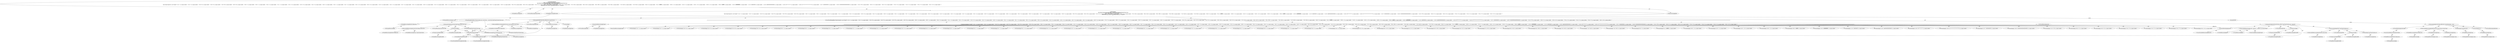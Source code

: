 digraph "testIgnoreNone#?" {
0 [label="3:CtTypeReferenceImpl@void" shape=ellipse]
1 [label="3:CtVirtualElement@testIgnoreNone" shape=ellipse]
2 [label="3:CtTypeReferenceImpl@Exception" shape=ellipse]
3 [label="3:CtPackageReferenceImpl@java.lang" shape=ellipse]
4 [label="4:CtTypeReferenceImpl@DefaultConfiguration" shape=ellipse]
5 [label="4:CtPackageReferenceImpl@" shape=ellipse]
6 [label="4:CtExecutableReferenceImpl@createCheckConfig(java.lang.Class)" shape=ellipse]
7 [label="4:CtTypeReferenceImpl@DefaultConfiguration" shape=ellipse]
8 [label="4:CtTypeReferenceImpl@Class<MagicNumberCheck>" shape=ellipse]
9 [label="4:CtVirtualElement@createCheckConfig" shape=ellipse]
10 [label="4:CtTypeAccessImpl@PlaceHold" shape=ellipse]
11 [label="4:CtTypeReferenceImpl@PlaceHold" shape=ellipse]
12 [label="4:CtThisAccessImpl@" shape=ellipse]
13 [label="4:CtTypeReferenceImpl@PlaceHold" shape=ellipse]
14 [label="4:CtFieldReferenceImpl@MagicNumberCheck.class" shape=ellipse]
15 [label="4:CtTypeReferenceImpl@MagicNumberCheck" shape=ellipse]
16 [label="4:CtTypeReferenceImpl@Class" shape=ellipse]
17 [label="4:CtFieldReadImpl@MagicNumberCheck.class" shape=ellipse]
18 [label="4:CtTypeAccessImpl@MagicNumberCheck" shape=ellipse]
19 [label="4:CtInvocationImpl@createCheckConfig(MagicNumberCheck.class)" shape=ellipse]
20 [label="4:CtVirtualElement@checkConfig" shape=ellipse]
21 [label="4:CtLocalVariableImpl@final DefaultConfiguration checkConfig = createCheckConfig(MagicNumberCheck.class)" shape=ellipse]
22 [label="5:CtExecutableReferenceImpl@addAttribute(java.lang.String,java.lang.String)" shape=ellipse]
23 [label="5:CtTypeReferenceImpl@DefaultConfiguration" shape=ellipse]
24 [label="5:CtTypeReferenceImpl@String" shape=ellipse]
25 [label="5:CtTypeReferenceImpl@String" shape=ellipse]
26 [label="5:CtVirtualElement@addAttribute" shape=ellipse]
27 [label="5:CtVariableReadImpl@checkConfig" shape=ellipse]
28 [label="5:CtLocalVariableReferenceImpl@checkConfig" shape=ellipse]
29 [label="5:CtLiteralImpl@\"ignoreNumbers\"" shape=ellipse]
30 [label="5:CtTypeReferenceImpl@String" shape=ellipse]
31 [label="5:CtLiteralImpl@\"\"" shape=ellipse]
32 [label="5:CtTypeReferenceImpl@String" shape=ellipse]
33 [label="5:CtInvocationImpl@checkConfig.addAttribute(\"ignoreNumbers\", \"\")" shape=ellipse]
34 [label="6:CtVirtualElement@String[]" shape=ellipse]
35 [label="6:CtArrayTypeReferenceImpl@String[]" shape=ellipse]
36 [label="6:CtTypeReferenceImpl@String" shape=ellipse]
37 [label="7:CtNewArrayImpl@new String[]\{ \"21:24: '1' is a magic number.\", \"22:25: '2' is a magic number.\", \"23:26: '0L' is a magic number.\", \"24:26: '0l' is a magic number.\", \"25:30: '0D' is a magic number.\", \"26:30: '0d' is a magic number.\", \"28:35: '2' is a magic number.\", \"30:20: '1' is a magic number.\", \"30:24: '2' is a magic number.\", \"31:21: '1' is a magic number.\", \"32:23: '1.0' is a magic number.\", \"32:29: '2.0' is a magic number.\", \"34:22: '0' is a magic number.\", \"34:29: '2' is a magic number.\", \"36:13: '1' is a magic number.\", \"36:17: '2' is a magic number.\", \"38:13: '1.0' is a magic number.\", \"38:19: '2.0' is a magic number.\", \"41:26: '3' is a magic number.\", \"42:32: '1.5' is a magic number.\", \"43:27: '3' is a magic number.\", \"43:31: '4' is a magic number.\", \"45:29: '3' is a magic number.\", \"47:23: '3' is a magic number.\", \"48:26: '1.5' is a magic number.\", \"50:22: '3' is a magic number.\", \"50:29: '5' is a magic number.\", \"50:37: '3' is a magic number.\", \"54:26: '3' is a magic number.\", \"55:39: '3' is a magic number.\", \"59:25: '00' is a magic number.\", \"60:25: '010' is a magic number.\", \"61:25: '011' is a magic number.\", \"63:30: '010L' is a magic number.\", \"64:30: '011l' is a magic number.\", \"67:23: '0x0' is a magic number.\", \"68:24: '0x10' is a magic number.\", \"69:24: '0X011' is a magic number.\", \"70:28: '0x0L' is a magic number.\", \"71:29: '0x10L' is a magic number.\", \"72:29: '0X11l' is a magic number.\", \"85:28: '3' is a magic number.\", \"92:14: '0xffffffffL' is a magic number.\", \"100:30: '+3' is a magic number.\", \"101:29: '-2' is a magic number.\", \"102:35: '+3.5' is a magic number.\", \"103:36: '-2.5' is a magic number.\", \"109:34: '0xffffffff' is a magic number.\", \"110:36: '0xffffffffffffffffL' is a magic number.\", \"111:35: '0x80000000' is a magic number.\", \"112:36: '0x8000000000000000L' is a magic number.\", \"113:36: '037777777777' is a magic number.\", \"114:38: '01777777777777777777777L' is a magic number.\", \"115:37: '020000000000' is a magic number.\", \"116:38: '01000000000000000000000L' is a magic number.\", \"131:20: '378' is a magic number.\", \"160:16: '31' is a magic number.\", \"165:16: '42' is a magic number.\", \"170:16: '13' is a magic number.\", \"174:15: '21' is a magic number.\", \"178:15: '37' is a magic number.\", \"182:15: '101' is a magic number.\" \}" shape=ellipse]
38 [label="7:CtArrayTypeReferenceImpl@String[]" shape=ellipse]
39 [label="8:CtLiteralImpl@\"21:24: '1' is a magic number.\"" shape=ellipse]
40 [label="9:CtLiteralImpl@\"22:25: '2' is a magic number.\"" shape=ellipse]
41 [label="10:CtLiteralImpl@\"23:26: '0L' is a magic number.\"" shape=ellipse]
42 [label="11:CtLiteralImpl@\"24:26: '0l' is a magic number.\"" shape=ellipse]
43 [label="12:CtLiteralImpl@\"25:30: '0D' is a magic number.\"" shape=ellipse]
44 [label="13:CtLiteralImpl@\"26:30: '0d' is a magic number.\"" shape=ellipse]
45 [label="14:CtLiteralImpl@\"28:35: '2' is a magic number.\"" shape=ellipse]
46 [label="15:CtLiteralImpl@\"30:20: '1' is a magic number.\"" shape=ellipse]
47 [label="16:CtLiteralImpl@\"30:24: '2' is a magic number.\"" shape=ellipse]
48 [label="17:CtLiteralImpl@\"31:21: '1' is a magic number.\"" shape=ellipse]
49 [label="18:CtLiteralImpl@\"32:23: '1.0' is a magic number.\"" shape=ellipse]
50 [label="19:CtLiteralImpl@\"32:29: '2.0' is a magic number.\"" shape=ellipse]
51 [label="20:CtLiteralImpl@\"34:22: '0' is a magic number.\"" shape=ellipse]
52 [label="21:CtLiteralImpl@\"34:29: '2' is a magic number.\"" shape=ellipse]
53 [label="22:CtLiteralImpl@\"36:13: '1' is a magic number.\"" shape=ellipse]
54 [label="23:CtLiteralImpl@\"36:17: '2' is a magic number.\"" shape=ellipse]
55 [label="24:CtLiteralImpl@\"38:13: '1.0' is a magic number.\"" shape=ellipse]
56 [label="25:CtLiteralImpl@\"38:19: '2.0' is a magic number.\"" shape=ellipse]
57 [label="26:CtLiteralImpl@\"41:26: '3' is a magic number.\"" shape=ellipse]
58 [label="27:CtLiteralImpl@\"42:32: '1.5' is a magic number.\"" shape=ellipse]
59 [label="28:CtLiteralImpl@\"43:27: '3' is a magic number.\"" shape=ellipse]
60 [label="29:CtLiteralImpl@\"43:31: '4' is a magic number.\"" shape=ellipse]
61 [label="30:CtLiteralImpl@\"45:29: '3' is a magic number.\"" shape=ellipse]
62 [label="31:CtLiteralImpl@\"47:23: '3' is a magic number.\"" shape=ellipse]
63 [label="32:CtLiteralImpl@\"48:26: '1.5' is a magic number.\"" shape=ellipse]
64 [label="33:CtLiteralImpl@\"50:22: '3' is a magic number.\"" shape=ellipse]
65 [label="34:CtLiteralImpl@\"50:29: '5' is a magic number.\"" shape=ellipse]
66 [label="35:CtLiteralImpl@\"50:37: '3' is a magic number.\"" shape=ellipse]
67 [label="36:CtLiteralImpl@\"54:26: '3' is a magic number.\"" shape=ellipse]
68 [label="37:CtLiteralImpl@\"55:39: '3' is a magic number.\"" shape=ellipse]
69 [label="38:CtLiteralImpl@\"59:25: '00' is a magic number.\"" shape=ellipse]
70 [label="39:CtLiteralImpl@\"60:25: '010' is a magic number.\"" shape=ellipse]
71 [label="40:CtLiteralImpl@\"61:25: '011' is a magic number.\"" shape=ellipse]
72 [label="41:CtLiteralImpl@\"63:30: '010L' is a magic number.\"" shape=ellipse]
73 [label="42:CtLiteralImpl@\"64:30: '011l' is a magic number.\"" shape=ellipse]
74 [label="43:CtLiteralImpl@\"67:23: '0x0' is a magic number.\"" shape=ellipse]
75 [label="44:CtLiteralImpl@\"68:24: '0x10' is a magic number.\"" shape=ellipse]
76 [label="45:CtLiteralImpl@\"69:24: '0X011' is a magic number.\"" shape=ellipse]
77 [label="46:CtLiteralImpl@\"70:28: '0x0L' is a magic number.\"" shape=ellipse]
78 [label="47:CtLiteralImpl@\"71:29: '0x10L' is a magic number.\"" shape=ellipse]
79 [label="48:CtLiteralImpl@\"72:29: '0X11l' is a magic number.\"" shape=ellipse]
80 [label="49:CtLiteralImpl@\"85:28: '3' is a magic number.\"" shape=ellipse]
81 [label="50:CtLiteralImpl@\"92:14: '0xffffffffL' is a magic number.\"" shape=ellipse]
82 [label="51:CtLiteralImpl@\"100:30: '+3' is a magic number.\"" shape=ellipse]
83 [label="52:CtLiteralImpl@\"101:29: '-2' is a magic number.\"" shape=ellipse]
84 [label="53:CtLiteralImpl@\"102:35: '+3.5' is a magic number.\"" shape=ellipse]
85 [label="54:CtLiteralImpl@\"103:36: '-2.5' is a magic number.\"" shape=ellipse]
86 [label="55:CtLiteralImpl@\"109:34: '0xffffffff' is a magic number.\"" shape=ellipse]
87 [label="56:CtLiteralImpl@\"110:36: '0xffffffffffffffffL' is a magic number.\"" shape=ellipse]
88 [label="57:CtLiteralImpl@\"111:35: '0x80000000' is a magic number.\"" shape=ellipse]
89 [label="58:CtLiteralImpl@\"112:36: '0x8000000000000000L' is a magic number.\"" shape=ellipse]
90 [label="59:CtLiteralImpl@\"113:36: '037777777777' is a magic number.\"" shape=ellipse]
91 [label="60:CtLiteralImpl@\"114:38: '01777777777777777777777L' is a magic number.\"" shape=ellipse]
92 [label="61:CtLiteralImpl@\"115:37: '020000000000' is a magic number.\"" shape=ellipse]
93 [label="62:CtLiteralImpl@\"116:38: '01000000000000000000000L' is a magic number.\"" shape=ellipse]
94 [label="63:CtLiteralImpl@\"131:20: '378' is a magic number.\"" shape=ellipse]
95 [label="64:CtLiteralImpl@\"160:16: '31' is a magic number.\"" shape=ellipse]
96 [label="65:CtLiteralImpl@\"165:16: '42' is a magic number.\"" shape=ellipse]
97 [label="66:CtLiteralImpl@\"170:16: '13' is a magic number.\"" shape=ellipse]
98 [label="67:CtLiteralImpl@\"174:15: '21' is a magic number.\"" shape=ellipse]
99 [label="68:CtLiteralImpl@\"178:15: '37' is a magic number.\"" shape=ellipse]
100 [label="69:CtLiteralImpl@\"182:15: '101' is a magic number.\"" shape=ellipse]
101 [label="6:CtVirtualElement@expected" shape=ellipse]
102 [label="6:CtLocalVariableImpl@final String[] expected = new String[]\{ \"21:24: '1' is a magic number.\", \"22:25: '2' is a magic number.\", \"23:26: '0L' is a magic number.\", \"24:26: '0l' is a magic number.\", \"25:30: '0D' is a magic number.\", \"26:30: '0d' is a magic number.\", \"28:35: '2' is a magic number.\", \"30:20: '1' is a magic number.\", \"30:24: '2' is a magic number.\", \"31:21: '1' is a magic number.\", \"32:23: '1.0' is a magic number.\", \"32:29: '2.0' is a magic number.\", \"34:22: '0' is a magic number.\", \"34:29: '2' is a magic number.\", \"36:13: '1' is a magic number.\", \"36:17: '2' is a magic number.\", \"38:13: '1.0' is a magic number.\", \"38:19: '2.0' is a magic number.\", \"41:26: '3' is a magic number.\", \"42:32: '1.5' is a magic number.\", \"43:27: '3' is a magic number.\", \"43:31: '4' is a magic number.\", \"45:29: '3' is a magic number.\", \"47:23: '3' is a magic number.\", \"48:26: '1.5' is a magic number.\", \"50:22: '3' is a magic number.\", \"50:29: '5' is a magic number.\", \"50:37: '3' is a magic number.\", \"54:26: '3' is a magic number.\", \"55:39: '3' is a magic number.\", \"59:25: '00' is a magic number.\", \"60:25: '010' is a magic number.\", \"61:25: '011' is a magic number.\", \"63:30: '010L' is a magic number.\", \"64:30: '011l' is a magic number.\", \"67:23: '0x0' is a magic number.\", \"68:24: '0x10' is a magic number.\", \"69:24: '0X011' is a magic number.\", \"70:28: '0x0L' is a magic number.\", \"71:29: '0x10L' is a magic number.\", \"72:29: '0X11l' is a magic number.\", \"85:28: '3' is a magic number.\", \"92:14: '0xffffffffL' is a magic number.\", \"100:30: '+3' is a magic number.\", \"101:29: '-2' is a magic number.\", \"102:35: '+3.5' is a magic number.\", \"103:36: '-2.5' is a magic number.\", \"109:34: '0xffffffff' is a magic number.\", \"110:36: '0xffffffffffffffffL' is a magic number.\", \"111:35: '0x80000000' is a magic number.\", \"112:36: '0x8000000000000000L' is a magic number.\", \"113:36: '037777777777' is a magic number.\", \"114:38: '01777777777777777777777L' is a magic number.\", \"115:37: '020000000000' is a magic number.\", \"116:38: '01000000000000000000000L' is a magic number.\", \"131:20: '378' is a magic number.\", \"160:16: '31' is a magic number.\", \"165:16: '42' is a magic number.\", \"170:16: '13' is a magic number.\", \"174:15: '21' is a magic number.\", \"178:15: '37' is a magic number.\", \"182:15: '101' is a magic number.\" \}" shape=ellipse]
103 [label="71:CtExecutableReferenceImpl@verify(<unknown>,<unknown>,java.lang.String[])" shape=ellipse]
104 [label="71:CtTypeReferenceImpl@null" shape=ellipse]
105 [label="71:CtTypeReferenceImpl@null" shape=ellipse]
106 [label="71:CtArrayTypeReferenceImpl@String[]" shape=ellipse]
107 [label="71:CtVirtualElement@verify" shape=ellipse]
108 [label="71:CtTypeAccessImpl@PlaceHold" shape=ellipse]
109 [label="71:CtTypeReferenceImpl@PlaceHold" shape=ellipse]
110 [label="71:CtThisAccessImpl@" shape=ellipse]
111 [label="71:CtTypeReferenceImpl@PlaceHold" shape=ellipse]
112 [label="71:CtVariableReadImpl@checkConfig" shape=ellipse]
113 [label="71:CtLocalVariableReferenceImpl@checkConfig" shape=ellipse]
114 [label="71:CtExecutableReferenceImpl@getPath(java.lang.String)" shape=ellipse]
115 [label="71:CtTypeReferenceImpl@String" shape=ellipse]
116 [label="71:CtVirtualElement@getPath" shape=ellipse]
117 [label="71:CtTypeAccessImpl@PlaceHold" shape=ellipse]
118 [label="71:CtTypeReferenceImpl@PlaceHold" shape=ellipse]
119 [label="71:CtThisAccessImpl@" shape=ellipse]
120 [label="71:CtTypeReferenceImpl@PlaceHold" shape=ellipse]
121 [label="71:CtLiteralImpl@\"InputMagicNumber.java\"" shape=ellipse]
122 [label="71:CtTypeReferenceImpl@String" shape=ellipse]
123 [label="71:CtInvocationImpl@getPath(\"InputMagicNumber.java\")" shape=ellipse]
124 [label="71:CtVariableReadImpl@expected" shape=ellipse]
125 [label="71:CtLocalVariableReferenceImpl@expected" shape=ellipse]
126 [label="71:CtInvocationImpl@verify(checkConfig, getPath(\"InputMagicNumber.java\"), expected)" shape=ellipse]
127 [label="3:CtBlockImpl@\{
    final DefaultConfiguration checkConfig = createCheckConfig(MagicNumberCheck.class);
    checkConfig.addAttribute(\"ignoreNumbers\", \"\");
    final String[] expected = new String[]\{ \"21:24: '1' is a magic number.\", \"22:25: '2' is a magic number.\", \"23:26: '0L' is a magic number.\", \"24:26: '0l' is a magic number.\", \"25:30: '0D' is a magic number.\", \"26:30: '0d' is a magic number.\", \"28:35: '2' is a magic number.\", \"30:20: '1' is a magic number.\", \"30:24: '2' is a magic number.\", \"31:21: '1' is a magic number.\", \"32:23: '1.0' is a magic number.\", \"32:29: '2.0' is a magic number.\", \"34:22: '0' is a magic number.\", \"34:29: '2' is a magic number.\", \"36:13: '1' is a magic number.\", \"36:17: '2' is a magic number.\", \"38:13: '1.0' is a magic number.\", \"38:19: '2.0' is a magic number.\", \"41:26: '3' is a magic number.\", \"42:32: '1.5' is a magic number.\", \"43:27: '3' is a magic number.\", \"43:31: '4' is a magic number.\", \"45:29: '3' is a magic number.\", \"47:23: '3' is a magic number.\", \"48:26: '1.5' is a magic number.\", \"50:22: '3' is a magic number.\", \"50:29: '5' is a magic number.\", \"50:37: '3' is a magic number.\", \"54:26: '3' is a magic number.\", \"55:39: '3' is a magic number.\", \"59:25: '00' is a magic number.\", \"60:25: '010' is a magic number.\", \"61:25: '011' is a magic number.\", \"63:30: '010L' is a magic number.\", \"64:30: '011l' is a magic number.\", \"67:23: '0x0' is a magic number.\", \"68:24: '0x10' is a magic number.\", \"69:24: '0X011' is a magic number.\", \"70:28: '0x0L' is a magic number.\", \"71:29: '0x10L' is a magic number.\", \"72:29: '0X11l' is a magic number.\", \"85:28: '3' is a magic number.\", \"92:14: '0xffffffffL' is a magic number.\", \"100:30: '+3' is a magic number.\", \"101:29: '-2' is a magic number.\", \"102:35: '+3.5' is a magic number.\", \"103:36: '-2.5' is a magic number.\", \"109:34: '0xffffffff' is a magic number.\", \"110:36: '0xffffffffffffffffL' is a magic number.\", \"111:35: '0x80000000' is a magic number.\", \"112:36: '0x8000000000000000L' is a magic number.\", \"113:36: '037777777777' is a magic number.\", \"114:38: '01777777777777777777777L' is a magic number.\", \"115:37: '020000000000' is a magic number.\", \"116:38: '01000000000000000000000L' is a magic number.\", \"131:20: '378' is a magic number.\", \"160:16: '31' is a magic number.\", \"165:16: '42' is a magic number.\", \"170:16: '13' is a magic number.\", \"174:15: '21' is a magic number.\", \"178:15: '37' is a magic number.\", \"182:15: '101' is a magic number.\" \};
    verify(checkConfig, getPath(\"InputMagicNumber.java\"), expected);
\}" shape=ellipse]
128 [label="3:CtMethodImpl@@Test
public void testIgnoreNone() throws Exception \{
    final DefaultConfiguration checkConfig = createCheckConfig(MagicNumberCheck.class);
    checkConfig.addAttribute(\"ignoreNumbers\", \"\");
    final String[] expected = new String[]\{ \"21:24: '1' is a magic number.\", \"22:25: '2' is a magic number.\", \"23:26: '0L' is a magic number.\", \"24:26: '0l' is a magic number.\", \"25:30: '0D' is a magic number.\", \"26:30: '0d' is a magic number.\", \"28:35: '2' is a magic number.\", \"30:20: '1' is a magic number.\", \"30:24: '2' is a magic number.\", \"31:21: '1' is a magic number.\", \"32:23: '1.0' is a magic number.\", \"32:29: '2.0' is a magic number.\", \"34:22: '0' is a magic number.\", \"34:29: '2' is a magic number.\", \"36:13: '1' is a magic number.\", \"36:17: '2' is a magic number.\", \"38:13: '1.0' is a magic number.\", \"38:19: '2.0' is a magic number.\", \"41:26: '3' is a magic number.\", \"42:32: '1.5' is a magic number.\", \"43:27: '3' is a magic number.\", \"43:31: '4' is a magic number.\", \"45:29: '3' is a magic number.\", \"47:23: '3' is a magic number.\", \"48:26: '1.5' is a magic number.\", \"50:22: '3' is a magic number.\", \"50:29: '5' is a magic number.\", \"50:37: '3' is a magic number.\", \"54:26: '3' is a magic number.\", \"55:39: '3' is a magic number.\", \"59:25: '00' is a magic number.\", \"60:25: '010' is a magic number.\", \"61:25: '011' is a magic number.\", \"63:30: '010L' is a magic number.\", \"64:30: '011l' is a magic number.\", \"67:23: '0x0' is a magic number.\", \"68:24: '0x10' is a magic number.\", \"69:24: '0X011' is a magic number.\", \"70:28: '0x0L' is a magic number.\", \"71:29: '0x10L' is a magic number.\", \"72:29: '0X11l' is a magic number.\", \"85:28: '3' is a magic number.\", \"92:14: '0xffffffffL' is a magic number.\", \"100:30: '+3' is a magic number.\", \"101:29: '-2' is a magic number.\", \"102:35: '+3.5' is a magic number.\", \"103:36: '-2.5' is a magic number.\", \"109:34: '0xffffffff' is a magic number.\", \"110:36: '0xffffffffffffffffL' is a magic number.\", \"111:35: '0x80000000' is a magic number.\", \"112:36: '0x8000000000000000L' is a magic number.\", \"113:36: '037777777777' is a magic number.\", \"114:38: '01777777777777777777777L' is a magic number.\", \"115:37: '020000000000' is a magic number.\", \"116:38: '01000000000000000000000L' is a magic number.\", \"131:20: '378' is a magic number.\", \"160:16: '31' is a magic number.\", \"165:16: '42' is a magic number.\", \"170:16: '13' is a magic number.\", \"174:15: '21' is a magic number.\", \"178:15: '37' is a magic number.\", \"182:15: '101' is a magic number.\" \};
    verify(checkConfig, getPath(\"InputMagicNumber.java\"), expected);
\}" shape=ellipse]
129 [label="2:CtAnnotationImpl@@Test" shape=ellipse]
130 [label="6:Insert@INSERT" shape=ellipse]
131 [label="6:CtPackageReferenceImpl@" shape=ellipse]
132 [label="6:CtTypeReferenceImpl@DefaultConfiguration" shape=ellipse]
133 [label="6:CtLocalVariableReferenceImpl@checkConfig" shape=ellipse]
134 [label="6:CtVariableReadImpl@checkConfig" shape=ellipse]
135 [label="6:CtPackageReferenceImpl@" shape=ellipse]
136 [label="6:CtTypeReferenceImpl@DefaultConfiguration" shape=ellipse]
137 [label="6:CtPackageReferenceImpl@java.lang" shape=ellipse]
138 [label="6:CtTypeReferenceImpl@String" shape=ellipse]
139 [label="6:CtPackageReferenceImpl@java.lang" shape=ellipse]
140 [label="6:CtTypeReferenceImpl@String" shape=ellipse]
141 [label="6:CtExecutableReferenceImpl@addAttribute(java.lang.String,java.lang.String)" shape=ellipse]
142 [label="6:CtPackageReferenceImpl@java.lang" shape=ellipse]
143 [label="6:CtTypeReferenceImpl@String" shape=ellipse]
144 [label="6:CtLiteralImpl@\"ignoreAnnotation\"" shape=ellipse]
145 [label="6:CtPackageReferenceImpl@java.lang" shape=ellipse]
146 [label="6:CtTypeReferenceImpl@String" shape=ellipse]
147 [label="6:CtLiteralImpl@\"true\"" shape=ellipse]
148 [label="6:CtInvocationImpl@checkConfig.addAttribute(\"ignoreAnnotation\", \"true\")" shape=ellipse]
149 [label="6:CtVirtualElement@addAttribute" shape=ellipse]
2 -> 3 [label="AST"];
4 -> 5 [label="AST"];
6 -> 7 [label="AST"];
6 -> 8 [label="AST"];
10 -> 11 [label="AST"];
12 -> 13 [label="AST"];
12 -> 10 [label="AST"];
12 -> 20 [label="Data Dep"];
14 -> 15 [label="AST"];
14 -> 16 [label="AST"];
17 -> 18 [label="AST"];
17 -> 14 [label="AST"];
17 -> 20 [label="Data Dep"];
19 -> 9 [label="AST"];
19 -> 12 [label="AST"];
19 -> 6 [label="AST"];
19 -> 17 [label="AST"];
20 -> 27 [label="Define-Use"];
20 -> 112 [label="Define-Use"];
21 -> 20 [label="AST"];
21 -> 4 [label="AST"];
21 -> 19 [label="AST"];
22 -> 23 [label="AST"];
22 -> 24 [label="AST"];
22 -> 25 [label="AST"];
27 -> 28 [label="AST"];
29 -> 30 [label="AST"];
31 -> 32 [label="AST"];
33 -> 26 [label="AST"];
33 -> 27 [label="AST"];
33 -> 22 [label="AST"];
33 -> 29 [label="AST"];
33 -> 31 [label="AST"];
35 -> 34 [label="AST"];
35 -> 36 [label="AST"];
37 -> 38 [label="AST"];
37 -> 39 [label="AST"];
37 -> 40 [label="AST"];
37 -> 41 [label="AST"];
37 -> 42 [label="AST"];
37 -> 43 [label="AST"];
37 -> 44 [label="AST"];
37 -> 45 [label="AST"];
37 -> 46 [label="AST"];
37 -> 47 [label="AST"];
37 -> 48 [label="AST"];
37 -> 49 [label="AST"];
37 -> 50 [label="AST"];
37 -> 51 [label="AST"];
37 -> 52 [label="AST"];
37 -> 53 [label="AST"];
37 -> 54 [label="AST"];
37 -> 55 [label="AST"];
37 -> 56 [label="AST"];
37 -> 57 [label="AST"];
37 -> 58 [label="AST"];
37 -> 59 [label="AST"];
37 -> 60 [label="AST"];
37 -> 61 [label="AST"];
37 -> 62 [label="AST"];
37 -> 63 [label="AST"];
37 -> 64 [label="AST"];
37 -> 65 [label="AST"];
37 -> 66 [label="AST"];
37 -> 67 [label="AST"];
37 -> 68 [label="AST"];
37 -> 69 [label="AST"];
37 -> 70 [label="AST"];
37 -> 71 [label="AST"];
37 -> 72 [label="AST"];
37 -> 73 [label="AST"];
37 -> 74 [label="AST"];
37 -> 75 [label="AST"];
37 -> 76 [label="AST"];
37 -> 77 [label="AST"];
37 -> 78 [label="AST"];
37 -> 79 [label="AST"];
37 -> 80 [label="AST"];
37 -> 81 [label="AST"];
37 -> 82 [label="AST"];
37 -> 83 [label="AST"];
37 -> 84 [label="AST"];
37 -> 85 [label="AST"];
37 -> 86 [label="AST"];
37 -> 87 [label="AST"];
37 -> 88 [label="AST"];
37 -> 89 [label="AST"];
37 -> 90 [label="AST"];
37 -> 91 [label="AST"];
37 -> 92 [label="AST"];
37 -> 93 [label="AST"];
37 -> 94 [label="AST"];
37 -> 95 [label="AST"];
37 -> 96 [label="AST"];
37 -> 97 [label="AST"];
37 -> 98 [label="AST"];
37 -> 99 [label="AST"];
37 -> 100 [label="AST"];
101 -> 124 [label="Define-Use"];
102 -> 101 [label="AST"];
102 -> 35 [label="AST"];
102 -> 37 [label="AST"];
103 -> 104 [label="AST"];
103 -> 105 [label="AST"];
103 -> 106 [label="AST"];
108 -> 109 [label="AST"];
110 -> 111 [label="AST"];
110 -> 108 [label="AST"];
112 -> 113 [label="AST"];
114 -> 115 [label="AST"];
117 -> 118 [label="AST"];
119 -> 120 [label="AST"];
119 -> 117 [label="AST"];
121 -> 122 [label="AST"];
123 -> 116 [label="AST"];
123 -> 119 [label="AST"];
123 -> 114 [label="AST"];
123 -> 121 [label="AST"];
124 -> 125 [label="AST"];
126 -> 107 [label="AST"];
126 -> 110 [label="AST"];
126 -> 103 [label="AST"];
126 -> 112 [label="AST"];
126 -> 123 [label="AST"];
126 -> 124 [label="AST"];
127 -> 21 [label="AST"];
127 -> 33 [label="AST"];
127 -> 102 [label="AST"];
127 -> 126 [label="AST"];
127 -> 130 [label="Action"];
128 -> 1 [label="AST"];
128 -> 129 [label="AST"];
128 -> 0 [label="AST"];
128 -> 2 [label="AST"];
128 -> 127 [label="AST"];
130 -> 148 [label="Action"];
132 -> 131 [label="AST"];
133 -> 132 [label="AST"];
134 -> 133 [label="AST"];
136 -> 135 [label="AST"];
138 -> 137 [label="AST"];
140 -> 139 [label="AST"];
141 -> 136 [label="AST"];
141 -> 138 [label="AST"];
141 -> 140 [label="AST"];
143 -> 142 [label="AST"];
144 -> 143 [label="AST"];
146 -> 145 [label="AST"];
147 -> 146 [label="AST"];
148 -> 149 [label="AST"];
148 -> 134 [label="AST"];
148 -> 141 [label="AST"];
148 -> 144 [label="AST"];
148 -> 147 [label="AST"];
}